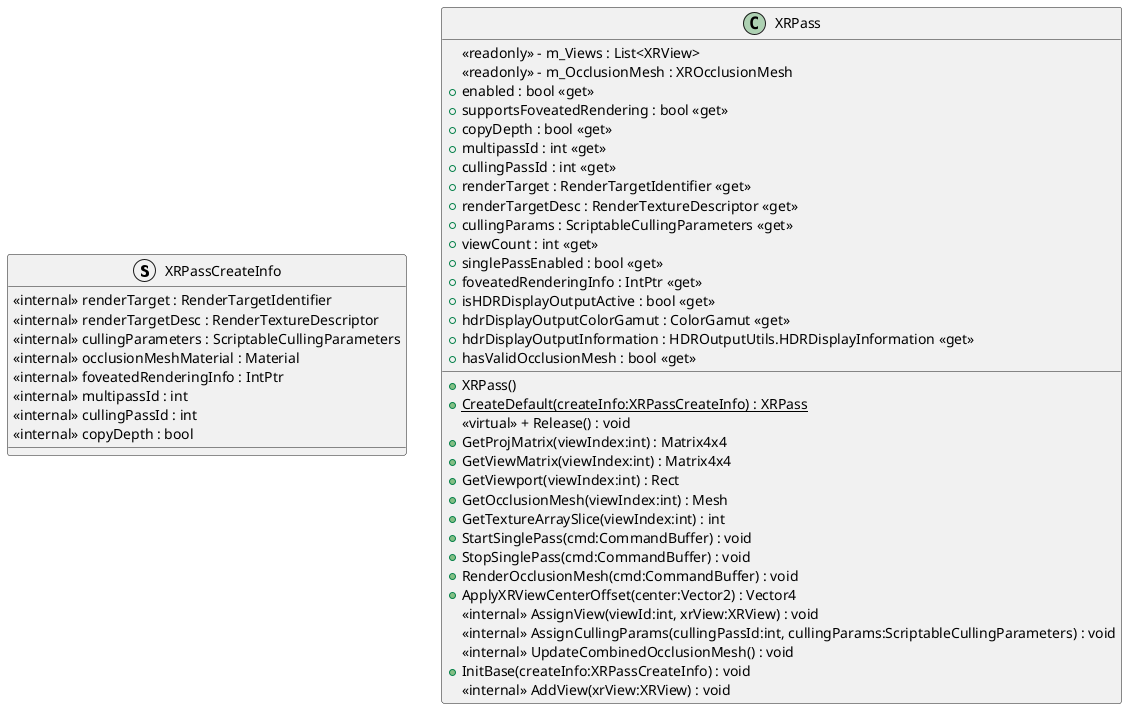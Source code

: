 @startuml
struct XRPassCreateInfo {
    <<internal>> renderTarget : RenderTargetIdentifier
    <<internal>> renderTargetDesc : RenderTextureDescriptor
    <<internal>> cullingParameters : ScriptableCullingParameters
    <<internal>> occlusionMeshMaterial : Material
    <<internal>> foveatedRenderingInfo : IntPtr
    <<internal>> multipassId : int
    <<internal>> cullingPassId : int
    <<internal>> copyDepth : bool
}
class XRPass {
    <<readonly>> - m_Views : List<XRView>
    <<readonly>> - m_OcclusionMesh : XROcclusionMesh
    + XRPass()
    + {static} CreateDefault(createInfo:XRPassCreateInfo) : XRPass
    <<virtual>> + Release() : void
    + enabled : bool <<get>>
    + supportsFoveatedRendering : bool <<get>>
    + copyDepth : bool <<get>>
    + multipassId : int <<get>>
    + cullingPassId : int <<get>>
    + renderTarget : RenderTargetIdentifier <<get>>
    + renderTargetDesc : RenderTextureDescriptor <<get>>
    + cullingParams : ScriptableCullingParameters <<get>>
    + viewCount : int <<get>>
    + singlePassEnabled : bool <<get>>
    + foveatedRenderingInfo : IntPtr <<get>>
    + isHDRDisplayOutputActive : bool <<get>>
    + hdrDisplayOutputColorGamut : ColorGamut <<get>>
    + hdrDisplayOutputInformation : HDROutputUtils.HDRDisplayInformation <<get>>
    + GetProjMatrix(viewIndex:int) : Matrix4x4
    + GetViewMatrix(viewIndex:int) : Matrix4x4
    + GetViewport(viewIndex:int) : Rect
    + GetOcclusionMesh(viewIndex:int) : Mesh
    + GetTextureArraySlice(viewIndex:int) : int
    + StartSinglePass(cmd:CommandBuffer) : void
    + StopSinglePass(cmd:CommandBuffer) : void
    + hasValidOcclusionMesh : bool <<get>>
    + RenderOcclusionMesh(cmd:CommandBuffer) : void
    + ApplyXRViewCenterOffset(center:Vector2) : Vector4
    <<internal>> AssignView(viewId:int, xrView:XRView) : void
    <<internal>> AssignCullingParams(cullingPassId:int, cullingParams:ScriptableCullingParameters) : void
    <<internal>> UpdateCombinedOcclusionMesh() : void
    + InitBase(createInfo:XRPassCreateInfo) : void
    <<internal>> AddView(xrView:XRView) : void
}
@enduml
